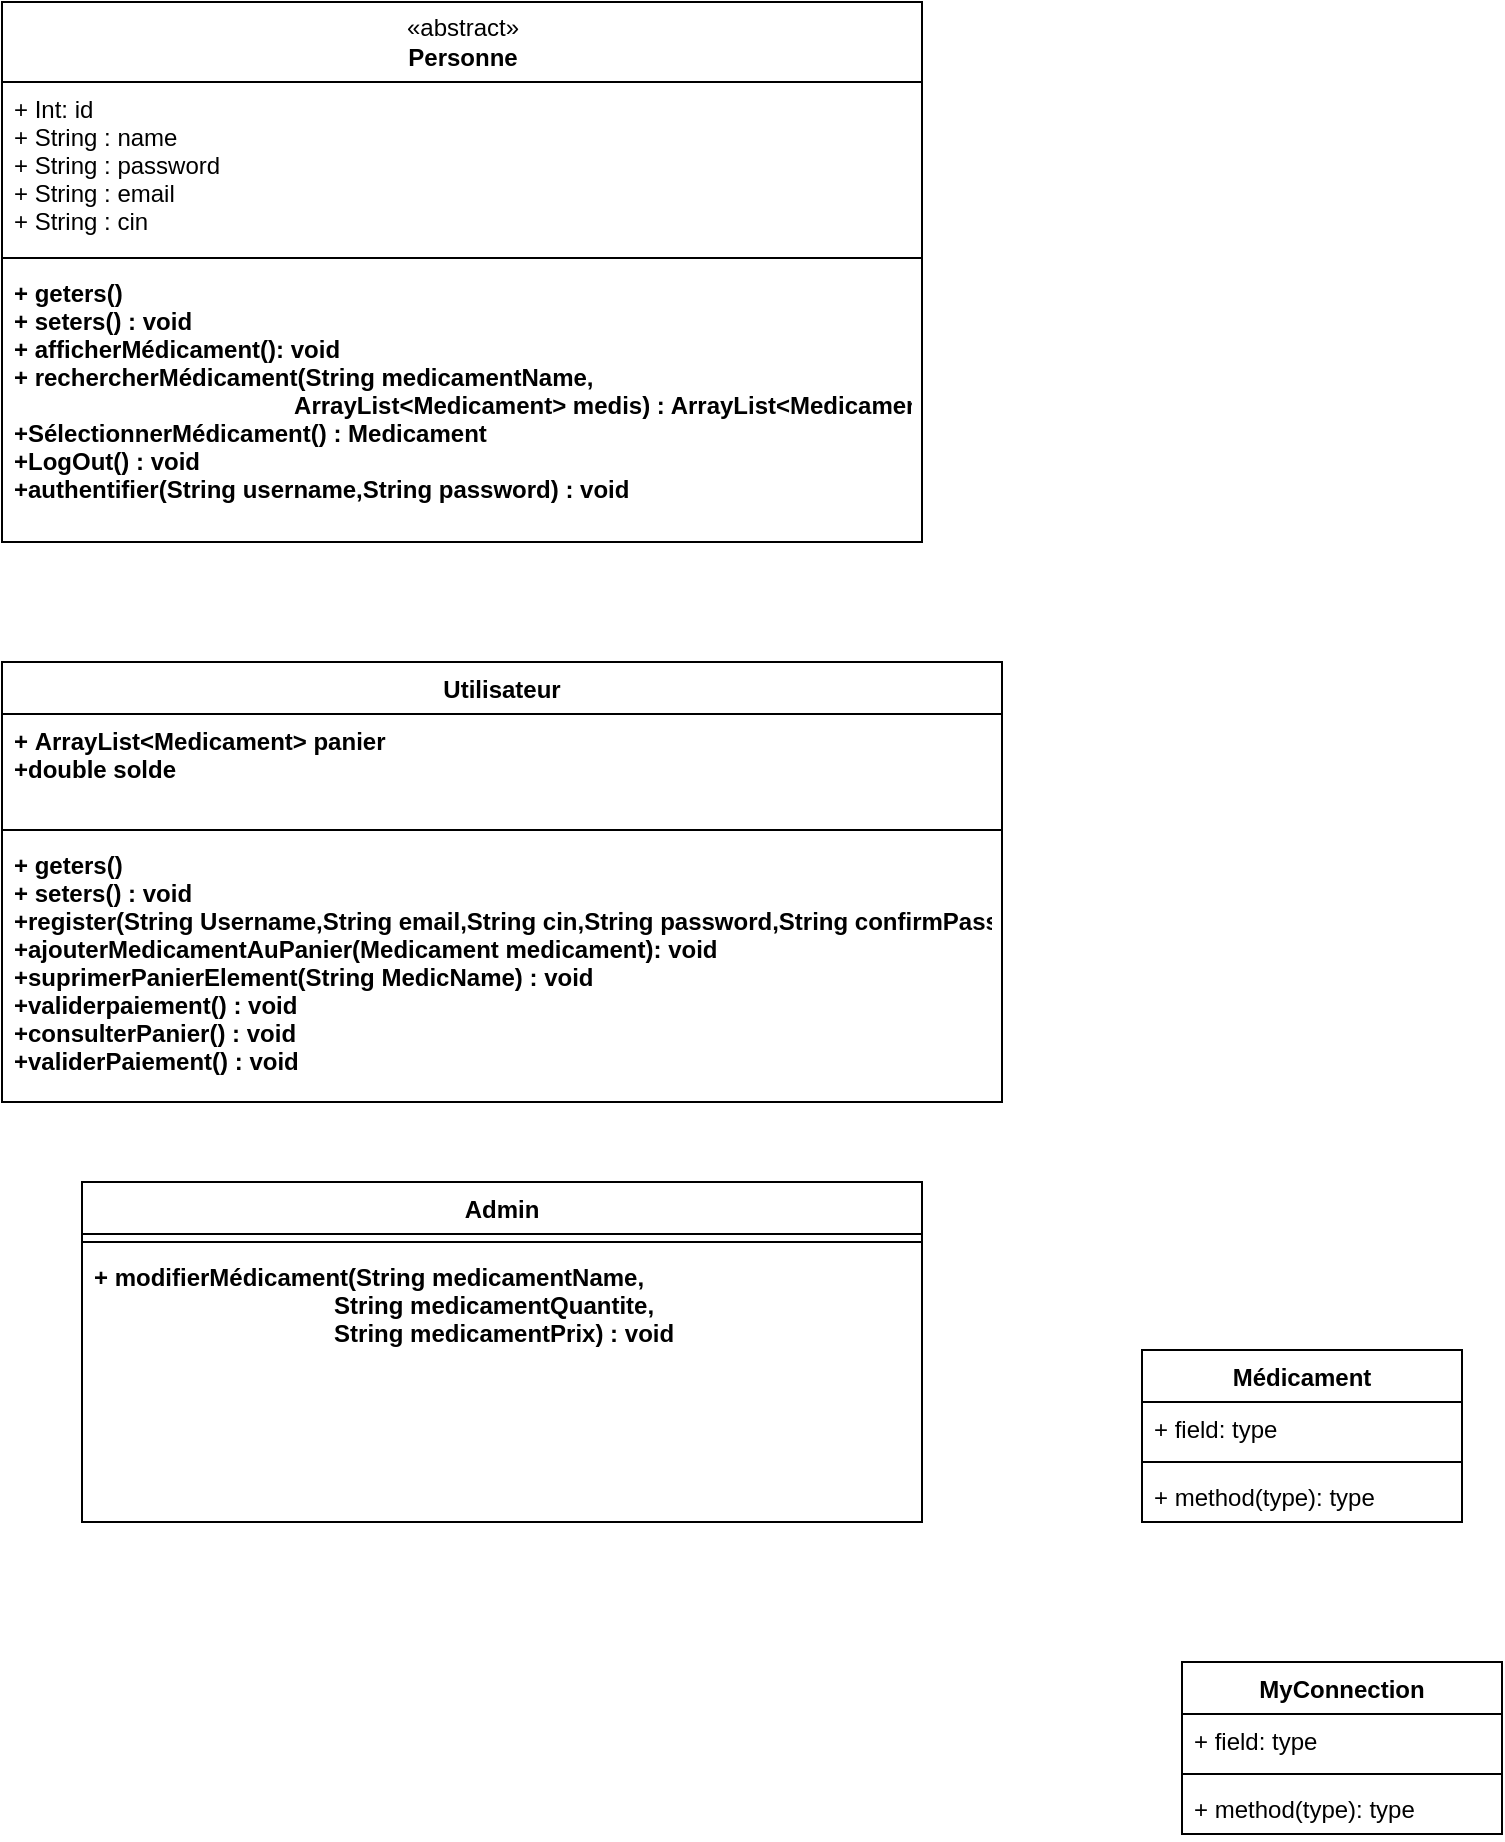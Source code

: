 <mxfile version="20.7.4" type="github">
  <diagram id="qClPB_h9Qo0hTZ_bgKdx" name="Page-1">
    <mxGraphModel dx="1147" dy="611" grid="1" gridSize="10" guides="1" tooltips="1" connect="1" arrows="1" fold="1" page="1" pageScale="1" pageWidth="827" pageHeight="1169" math="0" shadow="0">
      <root>
        <mxCell id="0" />
        <mxCell id="1" parent="0" />
        <mxCell id="iHK2AN2Xd2E4cDX30vkL-1" value="" style="swimlane;fontStyle=1;align=center;verticalAlign=top;childLayout=stackLayout;horizontal=1;startSize=0;horizontalStack=0;resizeParent=1;resizeParentMax=0;resizeLast=0;collapsible=1;marginBottom=0;" vertex="1" parent="1">
          <mxGeometry x="10" y="10" width="460" height="270" as="geometry">
            <mxRectangle x="130" y="200" width="50" height="40" as="alternateBounds" />
          </mxGeometry>
        </mxCell>
        <mxCell id="iHK2AN2Xd2E4cDX30vkL-23" value="«abstract»&lt;br&gt;&lt;b&gt;Personne&lt;/b&gt;" style="html=1;" vertex="1" parent="iHK2AN2Xd2E4cDX30vkL-1">
          <mxGeometry width="460" height="40" as="geometry" />
        </mxCell>
        <mxCell id="iHK2AN2Xd2E4cDX30vkL-2" value="+ Int: id&#xa;+ String : name &#xa;+ String : password&#xa;+ String : email&#xa;+ String : cin" style="text;strokeColor=none;fillColor=none;align=left;verticalAlign=top;spacingLeft=4;spacingRight=4;overflow=hidden;rotatable=0;points=[[0,0.5],[1,0.5]];portConstraint=eastwest;" vertex="1" parent="iHK2AN2Xd2E4cDX30vkL-1">
          <mxGeometry y="40" width="460" height="84" as="geometry" />
        </mxCell>
        <mxCell id="iHK2AN2Xd2E4cDX30vkL-3" value="" style="line;strokeWidth=1;fillColor=none;align=left;verticalAlign=middle;spacingTop=-1;spacingLeft=3;spacingRight=3;rotatable=0;labelPosition=right;points=[];portConstraint=eastwest;strokeColor=inherit;" vertex="1" parent="iHK2AN2Xd2E4cDX30vkL-1">
          <mxGeometry y="124" width="460" height="8" as="geometry" />
        </mxCell>
        <mxCell id="iHK2AN2Xd2E4cDX30vkL-4" value="+ geters()&#xa;+ seters() : void&#xa;+ afficherMédicament(): void&#xa;+ rechercherMédicament(String medicamentName,&#xa;                                          ArrayList&lt;Medicament&gt; medis) : ArrayList&lt;Medicament&gt;&#xa;+SélectionnerMédicament() : Medicament&#xa;+LogOut() : void&#xa;+authentifier(String username,String password) : void&#xa;&#xa;" style="text;strokeColor=none;fillColor=none;align=left;verticalAlign=top;spacingLeft=4;spacingRight=4;overflow=hidden;rotatable=0;points=[[0,0.5],[1,0.5]];portConstraint=eastwest;fontStyle=1" vertex="1" parent="iHK2AN2Xd2E4cDX30vkL-1">
          <mxGeometry y="132" width="460" height="138" as="geometry" />
        </mxCell>
        <mxCell id="iHK2AN2Xd2E4cDX30vkL-11" value="Admin" style="swimlane;fontStyle=1;align=center;verticalAlign=top;childLayout=stackLayout;horizontal=1;startSize=26;horizontalStack=0;resizeParent=1;resizeParentMax=0;resizeLast=0;collapsible=1;marginBottom=0;" vertex="1" parent="1">
          <mxGeometry x="50" y="600" width="420" height="170" as="geometry" />
        </mxCell>
        <mxCell id="iHK2AN2Xd2E4cDX30vkL-13" value="" style="line;strokeWidth=1;fillColor=none;align=left;verticalAlign=middle;spacingTop=-1;spacingLeft=3;spacingRight=3;rotatable=0;labelPosition=right;points=[];portConstraint=eastwest;strokeColor=inherit;" vertex="1" parent="iHK2AN2Xd2E4cDX30vkL-11">
          <mxGeometry y="26" width="420" height="8" as="geometry" />
        </mxCell>
        <mxCell id="iHK2AN2Xd2E4cDX30vkL-14" value="+ modifierMédicament(String medicamentName,&#xa;                                    String medicamentQuantite,&#xa;                                    String medicamentPrix) : void" style="text;strokeColor=none;fillColor=none;align=left;verticalAlign=top;spacingLeft=4;spacingRight=4;overflow=hidden;rotatable=0;points=[[0,0.5],[1,0.5]];portConstraint=eastwest;fontStyle=1" vertex="1" parent="iHK2AN2Xd2E4cDX30vkL-11">
          <mxGeometry y="34" width="420" height="136" as="geometry" />
        </mxCell>
        <mxCell id="iHK2AN2Xd2E4cDX30vkL-15" value="Médicament" style="swimlane;fontStyle=1;align=center;verticalAlign=top;childLayout=stackLayout;horizontal=1;startSize=26;horizontalStack=0;resizeParent=1;resizeParentMax=0;resizeLast=0;collapsible=1;marginBottom=0;" vertex="1" parent="1">
          <mxGeometry x="580" y="684" width="160" height="86" as="geometry" />
        </mxCell>
        <mxCell id="iHK2AN2Xd2E4cDX30vkL-16" value="+ field: type" style="text;strokeColor=none;fillColor=none;align=left;verticalAlign=top;spacingLeft=4;spacingRight=4;overflow=hidden;rotatable=0;points=[[0,0.5],[1,0.5]];portConstraint=eastwest;" vertex="1" parent="iHK2AN2Xd2E4cDX30vkL-15">
          <mxGeometry y="26" width="160" height="26" as="geometry" />
        </mxCell>
        <mxCell id="iHK2AN2Xd2E4cDX30vkL-17" value="" style="line;strokeWidth=1;fillColor=none;align=left;verticalAlign=middle;spacingTop=-1;spacingLeft=3;spacingRight=3;rotatable=0;labelPosition=right;points=[];portConstraint=eastwest;strokeColor=inherit;" vertex="1" parent="iHK2AN2Xd2E4cDX30vkL-15">
          <mxGeometry y="52" width="160" height="8" as="geometry" />
        </mxCell>
        <mxCell id="iHK2AN2Xd2E4cDX30vkL-18" value="+ method(type): type" style="text;strokeColor=none;fillColor=none;align=left;verticalAlign=top;spacingLeft=4;spacingRight=4;overflow=hidden;rotatable=0;points=[[0,0.5],[1,0.5]];portConstraint=eastwest;" vertex="1" parent="iHK2AN2Xd2E4cDX30vkL-15">
          <mxGeometry y="60" width="160" height="26" as="geometry" />
        </mxCell>
        <mxCell id="iHK2AN2Xd2E4cDX30vkL-19" value="MyConnection" style="swimlane;fontStyle=1;align=center;verticalAlign=top;childLayout=stackLayout;horizontal=1;startSize=26;horizontalStack=0;resizeParent=1;resizeParentMax=0;resizeLast=0;collapsible=1;marginBottom=0;" vertex="1" parent="1">
          <mxGeometry x="600" y="840" width="160" height="86" as="geometry" />
        </mxCell>
        <mxCell id="iHK2AN2Xd2E4cDX30vkL-20" value="+ field: type" style="text;strokeColor=none;fillColor=none;align=left;verticalAlign=top;spacingLeft=4;spacingRight=4;overflow=hidden;rotatable=0;points=[[0,0.5],[1,0.5]];portConstraint=eastwest;" vertex="1" parent="iHK2AN2Xd2E4cDX30vkL-19">
          <mxGeometry y="26" width="160" height="26" as="geometry" />
        </mxCell>
        <mxCell id="iHK2AN2Xd2E4cDX30vkL-21" value="" style="line;strokeWidth=1;fillColor=none;align=left;verticalAlign=middle;spacingTop=-1;spacingLeft=3;spacingRight=3;rotatable=0;labelPosition=right;points=[];portConstraint=eastwest;strokeColor=inherit;" vertex="1" parent="iHK2AN2Xd2E4cDX30vkL-19">
          <mxGeometry y="52" width="160" height="8" as="geometry" />
        </mxCell>
        <mxCell id="iHK2AN2Xd2E4cDX30vkL-22" value="+ method(type): type" style="text;strokeColor=none;fillColor=none;align=left;verticalAlign=top;spacingLeft=4;spacingRight=4;overflow=hidden;rotatable=0;points=[[0,0.5],[1,0.5]];portConstraint=eastwest;" vertex="1" parent="iHK2AN2Xd2E4cDX30vkL-19">
          <mxGeometry y="60" width="160" height="26" as="geometry" />
        </mxCell>
        <mxCell id="iHK2AN2Xd2E4cDX30vkL-29" value="Utilisateur" style="swimlane;fontStyle=1;align=center;verticalAlign=top;childLayout=stackLayout;horizontal=1;startSize=26;horizontalStack=0;resizeParent=1;resizeParentMax=0;resizeLast=0;collapsible=1;marginBottom=0;" vertex="1" parent="1">
          <mxGeometry x="10" y="340" width="500" height="220" as="geometry" />
        </mxCell>
        <mxCell id="iHK2AN2Xd2E4cDX30vkL-30" value="+ ArrayList&lt;Medicament&gt; panier&#xa;+double solde" style="text;strokeColor=none;fillColor=none;align=left;verticalAlign=top;spacingLeft=4;spacingRight=4;overflow=hidden;rotatable=0;points=[[0,0.5],[1,0.5]];portConstraint=eastwest;fontStyle=1" vertex="1" parent="iHK2AN2Xd2E4cDX30vkL-29">
          <mxGeometry y="26" width="500" height="54" as="geometry" />
        </mxCell>
        <mxCell id="iHK2AN2Xd2E4cDX30vkL-31" value="" style="line;strokeWidth=1;fillColor=none;align=left;verticalAlign=middle;spacingTop=-1;spacingLeft=3;spacingRight=3;rotatable=0;labelPosition=right;points=[];portConstraint=eastwest;strokeColor=inherit;" vertex="1" parent="iHK2AN2Xd2E4cDX30vkL-29">
          <mxGeometry y="80" width="500" height="8" as="geometry" />
        </mxCell>
        <mxCell id="iHK2AN2Xd2E4cDX30vkL-32" value="+ geters()&#xa;+ seters() : void&#xa;+register(String Username,String email,String cin,String password,String confirmPassword)&#xa;+ajouterMedicamentAuPanier(Medicament medicament): void&#xa;+suprimerPanierElement(String MedicName) : void&#xa;+validerpaiement() : void&#xa;+consulterPanier() : void&#xa;+validerPaiement() : void&#xa;&#xa;" style="text;strokeColor=none;fillColor=none;align=left;verticalAlign=top;spacingLeft=4;spacingRight=4;overflow=hidden;rotatable=0;points=[[0,0.5],[1,0.5]];portConstraint=eastwest;fontStyle=1" vertex="1" parent="iHK2AN2Xd2E4cDX30vkL-29">
          <mxGeometry y="88" width="500" height="132" as="geometry" />
        </mxCell>
      </root>
    </mxGraphModel>
  </diagram>
</mxfile>

